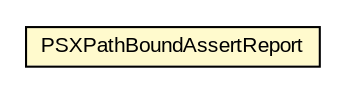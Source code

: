 #!/usr/local/bin/dot
#
# Class diagram 
# Generated by UMLGraph version 5.1 (http://www.umlgraph.org/)
#

digraph G {
	edge [fontname="arial",fontsize=10,labelfontname="arial",labelfontsize=10];
	node [fontname="arial",fontsize=10,shape=plaintext];
	nodesep=0.25;
	ranksep=0.5;
	// com.helger.schematron.pure.bound.xpath.PSXPathBoundAssertReport
	c5613 [label=<<table title="com.helger.schematron.pure.bound.xpath.PSXPathBoundAssertReport" border="0" cellborder="1" cellspacing="0" cellpadding="2" port="p" bgcolor="lemonChiffon" href="./PSXPathBoundAssertReport.html">
		<tr><td><table border="0" cellspacing="0" cellpadding="1">
<tr><td align="center" balign="center"> PSXPathBoundAssertReport </td></tr>
		</table></td></tr>
		</table>>, fontname="arial", fontcolor="black", fontsize=10.0];
}

